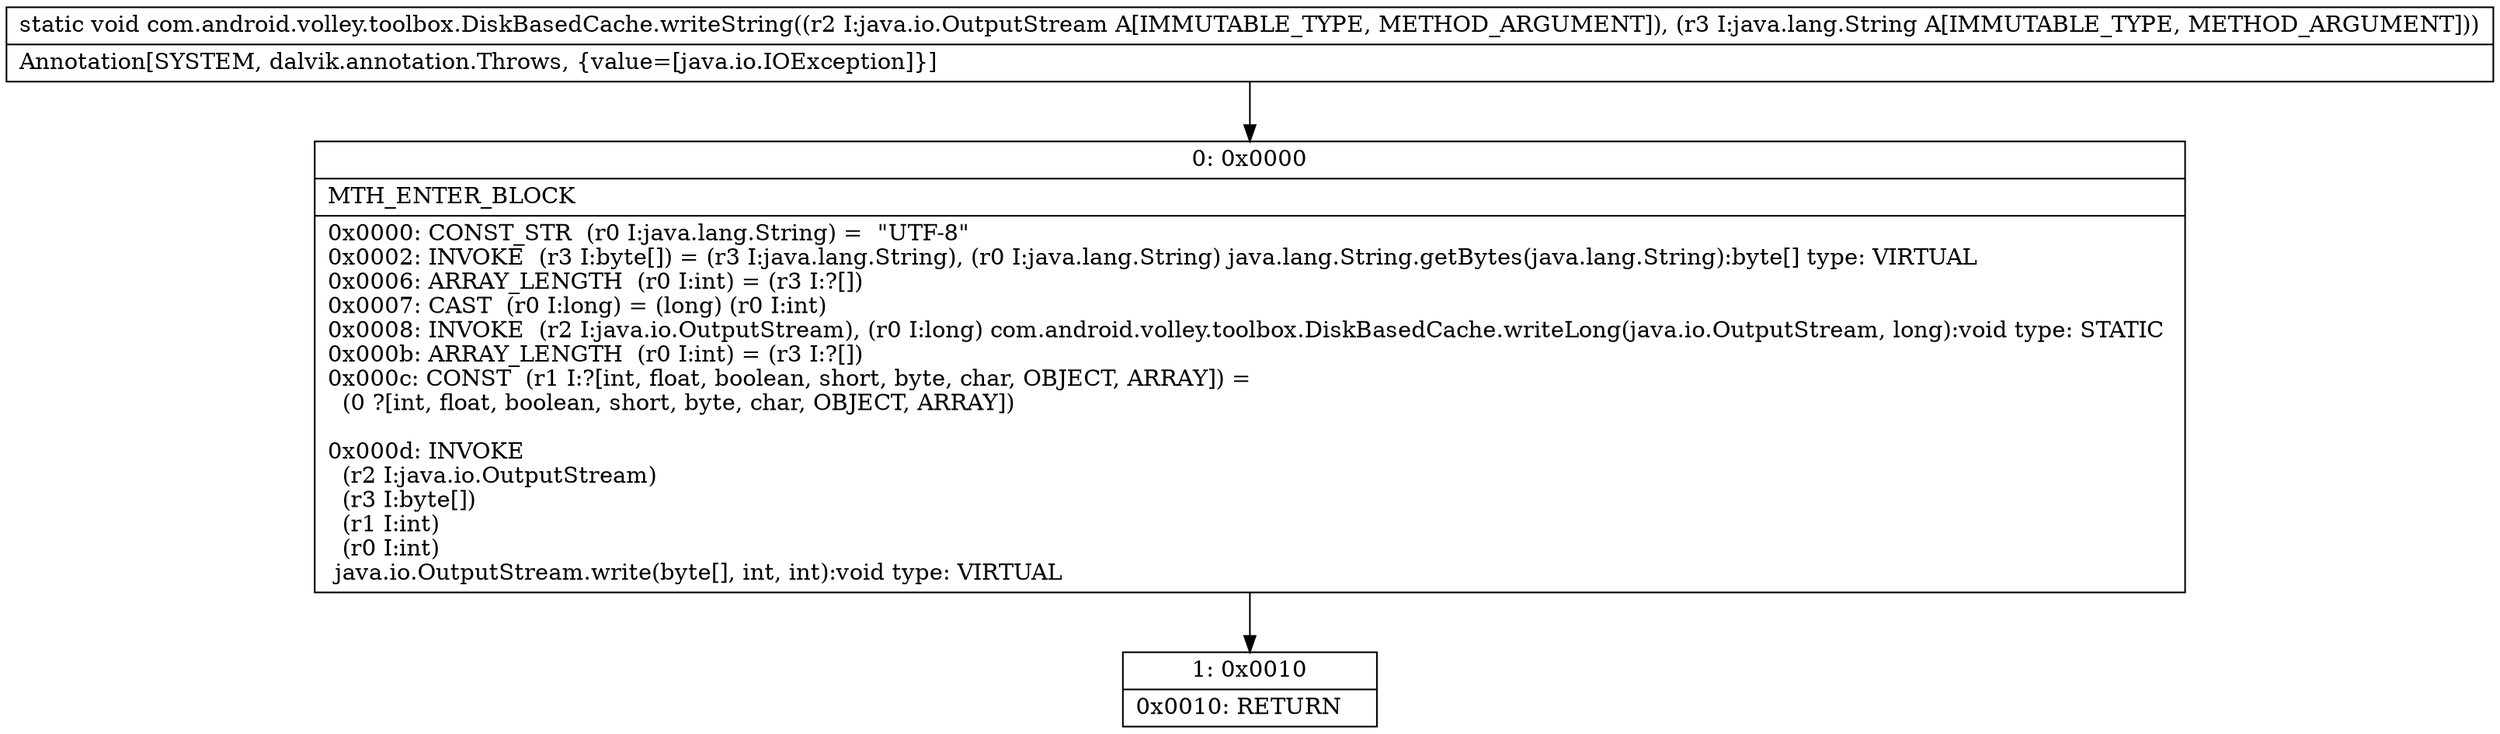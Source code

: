 digraph "CFG forcom.android.volley.toolbox.DiskBasedCache.writeString(Ljava\/io\/OutputStream;Ljava\/lang\/String;)V" {
Node_0 [shape=record,label="{0\:\ 0x0000|MTH_ENTER_BLOCK\l|0x0000: CONST_STR  (r0 I:java.lang.String) =  \"UTF\-8\" \l0x0002: INVOKE  (r3 I:byte[]) = (r3 I:java.lang.String), (r0 I:java.lang.String) java.lang.String.getBytes(java.lang.String):byte[] type: VIRTUAL \l0x0006: ARRAY_LENGTH  (r0 I:int) = (r3 I:?[]) \l0x0007: CAST  (r0 I:long) = (long) (r0 I:int) \l0x0008: INVOKE  (r2 I:java.io.OutputStream), (r0 I:long) com.android.volley.toolbox.DiskBasedCache.writeLong(java.io.OutputStream, long):void type: STATIC \l0x000b: ARRAY_LENGTH  (r0 I:int) = (r3 I:?[]) \l0x000c: CONST  (r1 I:?[int, float, boolean, short, byte, char, OBJECT, ARRAY]) = \l  (0 ?[int, float, boolean, short, byte, char, OBJECT, ARRAY])\l \l0x000d: INVOKE  \l  (r2 I:java.io.OutputStream)\l  (r3 I:byte[])\l  (r1 I:int)\l  (r0 I:int)\l java.io.OutputStream.write(byte[], int, int):void type: VIRTUAL \l}"];
Node_1 [shape=record,label="{1\:\ 0x0010|0x0010: RETURN   \l}"];
MethodNode[shape=record,label="{static void com.android.volley.toolbox.DiskBasedCache.writeString((r2 I:java.io.OutputStream A[IMMUTABLE_TYPE, METHOD_ARGUMENT]), (r3 I:java.lang.String A[IMMUTABLE_TYPE, METHOD_ARGUMENT]))  | Annotation[SYSTEM, dalvik.annotation.Throws, \{value=[java.io.IOException]\}]\l}"];
MethodNode -> Node_0;
Node_0 -> Node_1;
}

